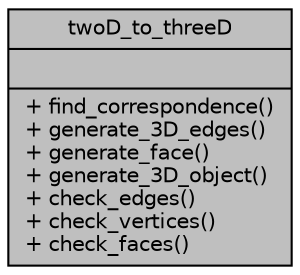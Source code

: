 digraph "twoD_to_threeD"
{
  bgcolor="transparent";
  edge [fontname="Helvetica",fontsize="10",labelfontname="Helvetica",labelfontsize="10"];
  node [fontname="Helvetica",fontsize="10",shape=record];
  Node1 [label="{twoD_to_threeD\n||+ find_correspondence()\l+ generate_3D_edges()\l+ generate_face()\l+ generate_3D_object()\l+ check_edges()\l+ check_vertices()\l+ check_faces()\l}",height=0.2,width=0.4,color="black", fillcolor="grey75", style="filled", fontcolor="black"];
}
